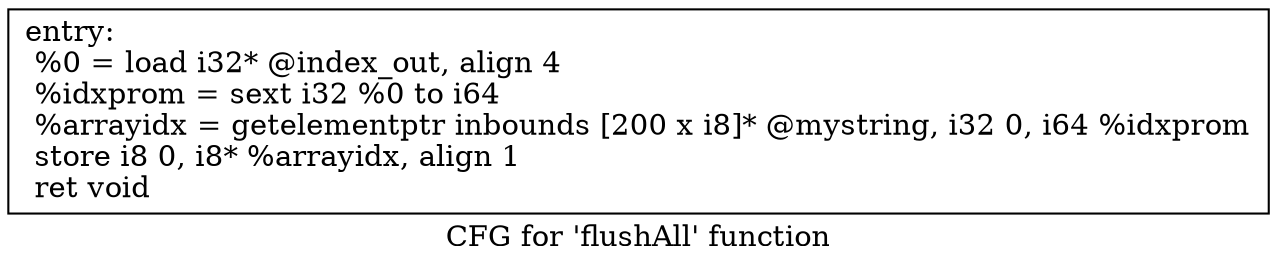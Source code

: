digraph "CFG for 'flushAll' function" {
	label="CFG for 'flushAll' function";

	Node0x540edc0 [shape=record,label="{entry:\l  %0 = load i32* @index_out, align 4\l  %idxprom = sext i32 %0 to i64\l  %arrayidx = getelementptr inbounds [200 x i8]* @mystring, i32 0, i64 %idxprom\l  store i8 0, i8* %arrayidx, align 1\l  ret void\l}"];
}
